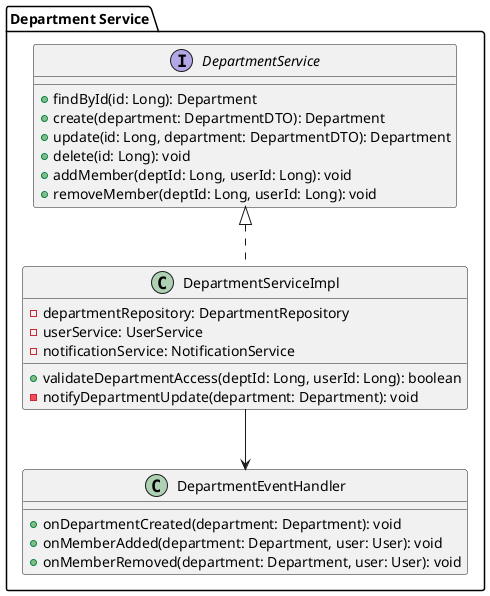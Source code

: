 @startuml
package "Department Service" {
  interface DepartmentService {
    +findById(id: Long): Department
    +create(department: DepartmentDTO): Department
    +update(id: Long, department: DepartmentDTO): Department
    +delete(id: Long): void
    +addMember(deptId: Long, userId: Long): void
    +removeMember(deptId: Long, userId: Long): void
  }

  class DepartmentServiceImpl {
    -departmentRepository: DepartmentRepository
    -userService: UserService
    -notificationService: NotificationService
    +validateDepartmentAccess(deptId: Long, userId: Long): boolean
    -notifyDepartmentUpdate(department: Department): void
  }

  class DepartmentEventHandler {
    +onDepartmentCreated(department: Department): void
    +onMemberAdded(department: Department, user: User): void
    +onMemberRemoved(department: Department, user: User): void
  }

  DepartmentService <|.. DepartmentServiceImpl
  DepartmentServiceImpl --> DepartmentEventHandler
}
@enduml 